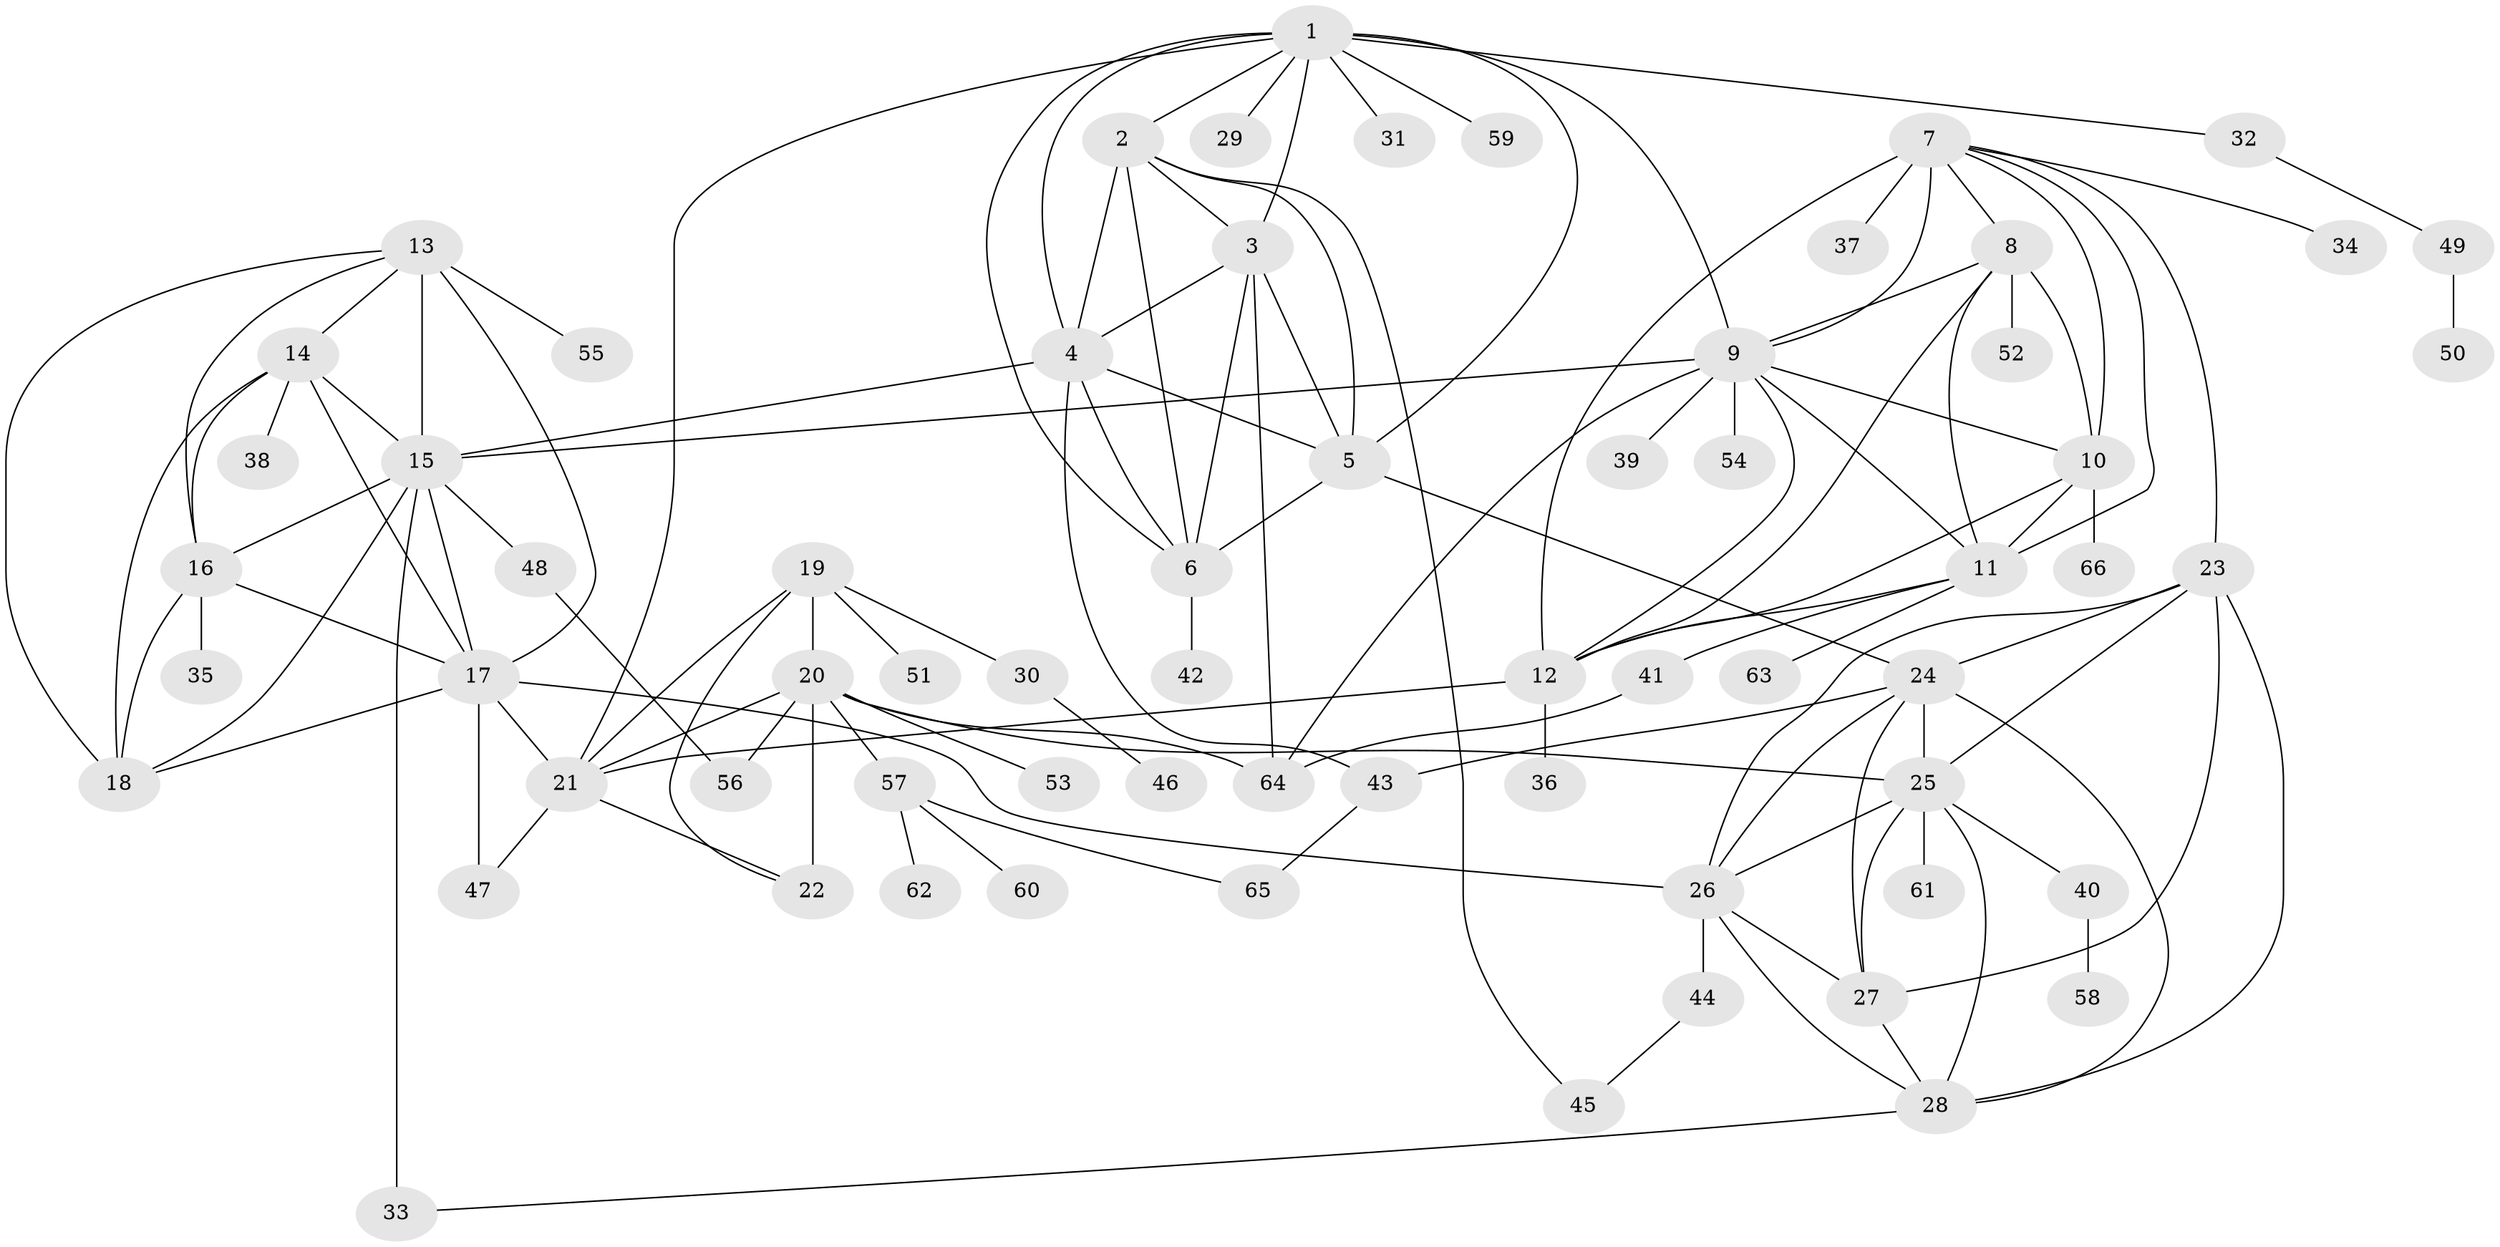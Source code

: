 // original degree distribution, {12: 0.030303030303030304, 7: 0.045454545454545456, 8: 0.06818181818181818, 9: 0.007575757575757576, 10: 0.015151515151515152, 11: 0.030303030303030304, 6: 0.022727272727272728, 5: 0.015151515151515152, 1: 0.5833333333333334, 3: 0.045454545454545456, 2: 0.13636363636363635}
// Generated by graph-tools (version 1.1) at 2025/37/03/09/25 02:37:28]
// undirected, 66 vertices, 123 edges
graph export_dot {
graph [start="1"]
  node [color=gray90,style=filled];
  1;
  2;
  3;
  4;
  5;
  6;
  7;
  8;
  9;
  10;
  11;
  12;
  13;
  14;
  15;
  16;
  17;
  18;
  19;
  20;
  21;
  22;
  23;
  24;
  25;
  26;
  27;
  28;
  29;
  30;
  31;
  32;
  33;
  34;
  35;
  36;
  37;
  38;
  39;
  40;
  41;
  42;
  43;
  44;
  45;
  46;
  47;
  48;
  49;
  50;
  51;
  52;
  53;
  54;
  55;
  56;
  57;
  58;
  59;
  60;
  61;
  62;
  63;
  64;
  65;
  66;
  1 -- 2 [weight=1.0];
  1 -- 3 [weight=1.0];
  1 -- 4 [weight=1.0];
  1 -- 5 [weight=1.0];
  1 -- 6 [weight=1.0];
  1 -- 9 [weight=1.0];
  1 -- 21 [weight=1.0];
  1 -- 29 [weight=1.0];
  1 -- 31 [weight=1.0];
  1 -- 32 [weight=1.0];
  1 -- 59 [weight=1.0];
  2 -- 3 [weight=1.0];
  2 -- 4 [weight=1.0];
  2 -- 5 [weight=1.0];
  2 -- 6 [weight=1.0];
  2 -- 45 [weight=1.0];
  3 -- 4 [weight=1.0];
  3 -- 5 [weight=1.0];
  3 -- 6 [weight=1.0];
  3 -- 64 [weight=1.0];
  4 -- 5 [weight=1.0];
  4 -- 6 [weight=1.0];
  4 -- 15 [weight=1.0];
  4 -- 43 [weight=1.0];
  5 -- 6 [weight=1.0];
  5 -- 24 [weight=3.0];
  6 -- 42 [weight=2.0];
  7 -- 8 [weight=1.0];
  7 -- 9 [weight=1.0];
  7 -- 10 [weight=1.0];
  7 -- 11 [weight=1.0];
  7 -- 12 [weight=1.0];
  7 -- 23 [weight=1.0];
  7 -- 34 [weight=1.0];
  7 -- 37 [weight=4.0];
  8 -- 9 [weight=1.0];
  8 -- 10 [weight=1.0];
  8 -- 11 [weight=1.0];
  8 -- 12 [weight=1.0];
  8 -- 52 [weight=2.0];
  9 -- 10 [weight=1.0];
  9 -- 11 [weight=1.0];
  9 -- 12 [weight=1.0];
  9 -- 15 [weight=1.0];
  9 -- 39 [weight=2.0];
  9 -- 54 [weight=1.0];
  9 -- 64 [weight=1.0];
  10 -- 11 [weight=1.0];
  10 -- 12 [weight=1.0];
  10 -- 66 [weight=2.0];
  11 -- 12 [weight=1.0];
  11 -- 41 [weight=3.0];
  11 -- 63 [weight=1.0];
  12 -- 21 [weight=1.0];
  12 -- 36 [weight=1.0];
  13 -- 14 [weight=1.0];
  13 -- 15 [weight=1.0];
  13 -- 16 [weight=1.0];
  13 -- 17 [weight=1.0];
  13 -- 18 [weight=1.0];
  13 -- 55 [weight=2.0];
  14 -- 15 [weight=1.0];
  14 -- 16 [weight=1.0];
  14 -- 17 [weight=1.0];
  14 -- 18 [weight=1.0];
  14 -- 38 [weight=1.0];
  15 -- 16 [weight=1.0];
  15 -- 17 [weight=1.0];
  15 -- 18 [weight=1.0];
  15 -- 33 [weight=2.0];
  15 -- 48 [weight=1.0];
  16 -- 17 [weight=1.0];
  16 -- 18 [weight=1.0];
  16 -- 35 [weight=2.0];
  17 -- 18 [weight=1.0];
  17 -- 21 [weight=1.0];
  17 -- 26 [weight=1.0];
  17 -- 47 [weight=4.0];
  19 -- 20 [weight=3.0];
  19 -- 21 [weight=1.0];
  19 -- 22 [weight=1.0];
  19 -- 30 [weight=1.0];
  19 -- 51 [weight=1.0];
  20 -- 21 [weight=3.0];
  20 -- 22 [weight=5.0];
  20 -- 25 [weight=1.0];
  20 -- 53 [weight=1.0];
  20 -- 56 [weight=1.0];
  20 -- 57 [weight=1.0];
  20 -- 64 [weight=3.0];
  21 -- 22 [weight=1.0];
  21 -- 47 [weight=1.0];
  23 -- 24 [weight=1.0];
  23 -- 25 [weight=1.0];
  23 -- 26 [weight=1.0];
  23 -- 27 [weight=1.0];
  23 -- 28 [weight=1.0];
  24 -- 25 [weight=2.0];
  24 -- 26 [weight=1.0];
  24 -- 27 [weight=1.0];
  24 -- 28 [weight=1.0];
  24 -- 43 [weight=1.0];
  25 -- 26 [weight=1.0];
  25 -- 27 [weight=1.0];
  25 -- 28 [weight=1.0];
  25 -- 40 [weight=1.0];
  25 -- 61 [weight=2.0];
  26 -- 27 [weight=1.0];
  26 -- 28 [weight=1.0];
  26 -- 44 [weight=4.0];
  27 -- 28 [weight=1.0];
  28 -- 33 [weight=1.0];
  30 -- 46 [weight=1.0];
  32 -- 49 [weight=1.0];
  40 -- 58 [weight=1.0];
  41 -- 64 [weight=1.0];
  43 -- 65 [weight=1.0];
  44 -- 45 [weight=1.0];
  48 -- 56 [weight=1.0];
  49 -- 50 [weight=1.0];
  57 -- 60 [weight=1.0];
  57 -- 62 [weight=1.0];
  57 -- 65 [weight=1.0];
}
